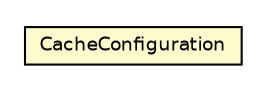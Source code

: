 #!/usr/local/bin/dot
#
# Class diagram 
# Generated by UMLGraph version R5_6 (http://www.umlgraph.org/)
#

digraph G {
	edge [fontname="Helvetica",fontsize=10,labelfontname="Helvetica",labelfontsize=10];
	node [fontname="Helvetica",fontsize=10,shape=plaintext];
	nodesep=0.25;
	ranksep=0.5;
	// net.ljcomputing.sr.config.CacheConfiguration
	c1075 [label=<<table title="net.ljcomputing.sr.config.CacheConfiguration" border="0" cellborder="1" cellspacing="0" cellpadding="2" port="p" bgcolor="lemonChiffon" href="./CacheConfiguration.html">
		<tr><td><table border="0" cellspacing="0" cellpadding="1">
<tr><td align="center" balign="center"> CacheConfiguration </td></tr>
		</table></td></tr>
		</table>>, URL="./CacheConfiguration.html", fontname="Helvetica", fontcolor="black", fontsize=9.0];
}

